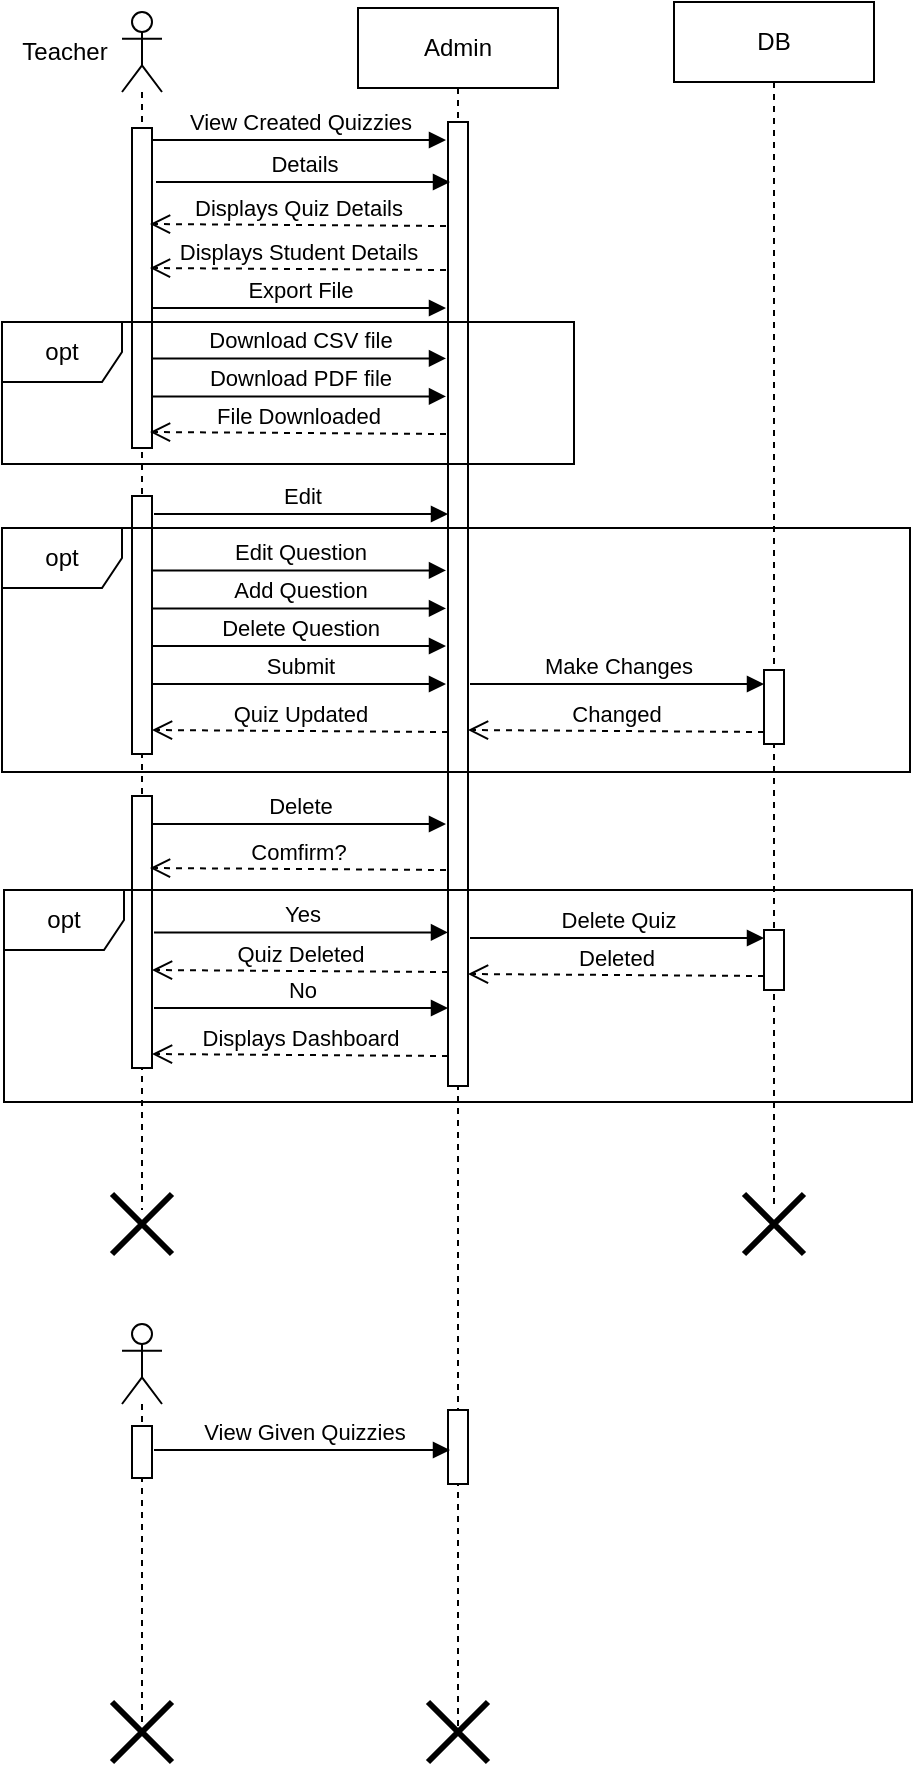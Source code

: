 <mxfile version="23.0.2" type="device">
  <diagram name="Page-1" id="2YBvvXClWsGukQMizWep">
    <mxGraphModel dx="2500" dy="1242" grid="0" gridSize="10" guides="1" tooltips="1" connect="1" arrows="1" fold="1" page="0" pageScale="1" pageWidth="850" pageHeight="1100" math="0" shadow="0">
      <root>
        <mxCell id="0" />
        <mxCell id="1" parent="0" />
        <mxCell id="DzmuH9avELXMIIvXB95H-1" value="" style="shape=umlLifeline;perimeter=lifelinePerimeter;whiteSpace=wrap;html=1;container=1;dropTarget=0;collapsible=0;recursiveResize=0;outlineConnect=0;portConstraint=eastwest;newEdgeStyle={&quot;curved&quot;:0,&quot;rounded&quot;:0};participant=umlActor;" parent="1" vertex="1">
          <mxGeometry x="25" y="37" width="20" height="599" as="geometry" />
        </mxCell>
        <mxCell id="JpaTvgJXBN56mBUlhyUK-1" value="" style="html=1;points=[[0,0,0,0,5],[0,1,0,0,-5],[1,0,0,0,5],[1,1,0,0,-5]];perimeter=orthogonalPerimeter;outlineConnect=0;targetShapes=umlLifeline;portConstraint=eastwest;newEdgeStyle={&quot;curved&quot;:0,&quot;rounded&quot;:0};" parent="DzmuH9avELXMIIvXB95H-1" vertex="1">
          <mxGeometry x="5" y="58" width="10" height="160" as="geometry" />
        </mxCell>
        <mxCell id="Zfnv8Gw2VdRxA6La8OuP-14" value="" style="html=1;points=[[0,0,0,0,5],[0,1,0,0,-5],[1,0,0,0,5],[1,1,0,0,-5]];perimeter=orthogonalPerimeter;outlineConnect=0;targetShapes=umlLifeline;portConstraint=eastwest;newEdgeStyle={&quot;curved&quot;:0,&quot;rounded&quot;:0};" vertex="1" parent="DzmuH9avELXMIIvXB95H-1">
          <mxGeometry x="5" y="242" width="10" height="129" as="geometry" />
        </mxCell>
        <mxCell id="Zfnv8Gw2VdRxA6La8OuP-26" value="" style="html=1;points=[[0,0,0,0,5],[0,1,0,0,-5],[1,0,0,0,5],[1,1,0,0,-5]];perimeter=orthogonalPerimeter;outlineConnect=0;targetShapes=umlLifeline;portConstraint=eastwest;newEdgeStyle={&quot;curved&quot;:0,&quot;rounded&quot;:0};" vertex="1" parent="DzmuH9avELXMIIvXB95H-1">
          <mxGeometry x="5" y="392" width="10" height="136" as="geometry" />
        </mxCell>
        <mxCell id="hzaYRkzp_LopEzToYhyO-2" value="Admin" style="shape=umlLifeline;perimeter=lifelinePerimeter;whiteSpace=wrap;html=1;container=1;dropTarget=0;collapsible=0;recursiveResize=0;outlineConnect=0;portConstraint=eastwest;newEdgeStyle={&quot;curved&quot;:0,&quot;rounded&quot;:0};" parent="1" vertex="1">
          <mxGeometry x="143" y="35" width="100" height="861" as="geometry" />
        </mxCell>
        <mxCell id="JpaTvgJXBN56mBUlhyUK-2" value="" style="html=1;points=[[0,0,0,0,5],[0,1,0,0,-5],[1,0,0,0,5],[1,1,0,0,-5]];perimeter=orthogonalPerimeter;outlineConnect=0;targetShapes=umlLifeline;portConstraint=eastwest;newEdgeStyle={&quot;curved&quot;:0,&quot;rounded&quot;:0};" parent="hzaYRkzp_LopEzToYhyO-2" vertex="1">
          <mxGeometry x="45" y="57" width="10" height="482" as="geometry" />
        </mxCell>
        <mxCell id="DzmuH9avELXMIIvXB95H-17" value="" style="html=1;points=[[0,0,0,0,5],[0,1,0,0,-5],[1,0,0,0,5],[1,1,0,0,-5]];perimeter=orthogonalPerimeter;outlineConnect=0;targetShapes=umlLifeline;portConstraint=eastwest;newEdgeStyle={&quot;curved&quot;:0,&quot;rounded&quot;:0};" parent="hzaYRkzp_LopEzToYhyO-2" vertex="1">
          <mxGeometry x="45" y="701" width="10" height="37" as="geometry" />
        </mxCell>
        <mxCell id="Zfnv8Gw2VdRxA6La8OuP-31" value="Yes" style="html=1;verticalAlign=bottom;endArrow=block;curved=0;rounded=0;exitX=1;exitY=0;exitDx=0;exitDy=5;exitPerimeter=0;" edge="1" parent="hzaYRkzp_LopEzToYhyO-2">
          <mxGeometry width="80" relative="1" as="geometry">
            <mxPoint x="-102" y="462.21" as="sourcePoint" />
            <mxPoint x="45" y="462.21" as="targetPoint" />
          </mxGeometry>
        </mxCell>
        <mxCell id="Zfnv8Gw2VdRxA6La8OuP-33" value="opt" style="shape=umlFrame;whiteSpace=wrap;html=1;pointerEvents=0;" vertex="1" parent="hzaYRkzp_LopEzToYhyO-2">
          <mxGeometry x="-177" y="441" width="454" height="106" as="geometry" />
        </mxCell>
        <mxCell id="Zfnv8Gw2VdRxA6La8OuP-34" value="Quiz Deleted" style="html=1;verticalAlign=bottom;endArrow=open;dashed=1;endSize=8;curved=0;rounded=0;exitX=0;exitY=1;exitDx=0;exitDy=-5;exitPerimeter=0;entryX=1;entryY=1;entryDx=0;entryDy=-5;entryPerimeter=0;" edge="1" parent="hzaYRkzp_LopEzToYhyO-2">
          <mxGeometry relative="1" as="geometry">
            <mxPoint x="45" y="482" as="sourcePoint" />
            <mxPoint x="-103" y="481" as="targetPoint" />
          </mxGeometry>
        </mxCell>
        <mxCell id="Zfnv8Gw2VdRxA6La8OuP-36" value="No" style="html=1;verticalAlign=bottom;endArrow=block;curved=0;rounded=0;exitX=1;exitY=0;exitDx=0;exitDy=5;exitPerimeter=0;" edge="1" parent="hzaYRkzp_LopEzToYhyO-2">
          <mxGeometry width="80" relative="1" as="geometry">
            <mxPoint x="-102" y="500" as="sourcePoint" />
            <mxPoint x="45" y="500" as="targetPoint" />
          </mxGeometry>
        </mxCell>
        <mxCell id="Zfnv8Gw2VdRxA6La8OuP-37" value="Delete Quiz" style="html=1;verticalAlign=bottom;endArrow=block;curved=0;rounded=0;exitX=1;exitY=0;exitDx=0;exitDy=5;exitPerimeter=0;" edge="1" parent="hzaYRkzp_LopEzToYhyO-2">
          <mxGeometry x="-0.002" width="80" relative="1" as="geometry">
            <mxPoint x="56" y="465" as="sourcePoint" />
            <mxPoint x="203" y="465" as="targetPoint" />
            <mxPoint as="offset" />
          </mxGeometry>
        </mxCell>
        <mxCell id="Zfnv8Gw2VdRxA6La8OuP-38" value="Deleted" style="html=1;verticalAlign=bottom;endArrow=open;dashed=1;endSize=8;curved=0;rounded=0;exitX=0;exitY=1;exitDx=0;exitDy=-5;exitPerimeter=0;entryX=1;entryY=1;entryDx=0;entryDy=-5;entryPerimeter=0;" edge="1" parent="hzaYRkzp_LopEzToYhyO-2">
          <mxGeometry relative="1" as="geometry">
            <mxPoint x="203" y="484" as="sourcePoint" />
            <mxPoint x="55" y="483" as="targetPoint" />
          </mxGeometry>
        </mxCell>
        <mxCell id="hzaYRkzp_LopEzToYhyO-3" value="DB" style="shape=umlLifeline;perimeter=lifelinePerimeter;whiteSpace=wrap;html=1;container=1;dropTarget=0;collapsible=0;recursiveResize=0;outlineConnect=0;portConstraint=eastwest;newEdgeStyle={&quot;curved&quot;:0,&quot;rounded&quot;:0};" parent="1" vertex="1">
          <mxGeometry x="301" y="32" width="100" height="604" as="geometry" />
        </mxCell>
        <mxCell id="Zfnv8Gw2VdRxA6La8OuP-24" value="" style="html=1;points=[[0,0,0,0,5],[0,1,0,0,-5],[1,0,0,0,5],[1,1,0,0,-5]];perimeter=orthogonalPerimeter;outlineConnect=0;targetShapes=umlLifeline;portConstraint=eastwest;newEdgeStyle={&quot;curved&quot;:0,&quot;rounded&quot;:0};" vertex="1" parent="hzaYRkzp_LopEzToYhyO-3">
          <mxGeometry x="45" y="334" width="10" height="37" as="geometry" />
        </mxCell>
        <mxCell id="Zfnv8Gw2VdRxA6La8OuP-30" value="" style="html=1;points=[[0,0,0,0,5],[0,1,0,0,-5],[1,0,0,0,5],[1,1,0,0,-5]];perimeter=orthogonalPerimeter;outlineConnect=0;targetShapes=umlLifeline;portConstraint=eastwest;newEdgeStyle={&quot;curved&quot;:0,&quot;rounded&quot;:0};" vertex="1" parent="hzaYRkzp_LopEzToYhyO-3">
          <mxGeometry x="45" y="464" width="10" height="30" as="geometry" />
        </mxCell>
        <mxCell id="JpaTvgJXBN56mBUlhyUK-3" value="View Created Quizzies" style="html=1;verticalAlign=bottom;endArrow=block;curved=0;rounded=0;" parent="1" edge="1">
          <mxGeometry width="80" relative="1" as="geometry">
            <mxPoint x="40" y="101" as="sourcePoint" />
            <mxPoint x="187" y="101" as="targetPoint" />
          </mxGeometry>
        </mxCell>
        <mxCell id="ceTiRcbH1Ae4_WQJ_M4x-2" value="View Given Quizzies" style="html=1;verticalAlign=bottom;endArrow=block;curved=0;rounded=0;entryX=0;entryY=0;entryDx=0;entryDy=5;entryPerimeter=0;exitX=1;exitY=0;exitDx=0;exitDy=5;exitPerimeter=0;" parent="1" edge="1">
          <mxGeometry x="0.004" width="80" relative="1" as="geometry">
            <mxPoint x="41" y="756" as="sourcePoint" />
            <mxPoint x="189" y="756" as="targetPoint" />
            <mxPoint as="offset" />
          </mxGeometry>
        </mxCell>
        <mxCell id="ceTiRcbH1Ae4_WQJ_M4x-22" value="" style="shape=umlDestroy;whiteSpace=wrap;html=1;strokeWidth=3;targetShapes=umlLifeline;" parent="1" vertex="1">
          <mxGeometry x="20" y="882" width="30" height="30" as="geometry" />
        </mxCell>
        <mxCell id="ceTiRcbH1Ae4_WQJ_M4x-23" value="" style="shape=umlDestroy;whiteSpace=wrap;html=1;strokeWidth=3;targetShapes=umlLifeline;" parent="1" vertex="1">
          <mxGeometry x="178" y="882" width="30" height="30" as="geometry" />
        </mxCell>
        <mxCell id="ceTiRcbH1Ae4_WQJ_M4x-25" value="" style="shape=umlDestroy;whiteSpace=wrap;html=1;strokeWidth=3;targetShapes=umlLifeline;" parent="1" vertex="1">
          <mxGeometry x="336" y="628" width="30" height="30" as="geometry" />
        </mxCell>
        <mxCell id="DzmuH9avELXMIIvXB95H-4" value="Teacher" style="text;html=1;align=center;verticalAlign=middle;resizable=0;points=[];autosize=1;strokeColor=none;fillColor=none;" parent="1" vertex="1">
          <mxGeometry x="-35" y="44" width="61" height="26" as="geometry" />
        </mxCell>
        <mxCell id="DzmuH9avELXMIIvXB95H-7" value="Details" style="html=1;verticalAlign=bottom;endArrow=block;curved=0;rounded=0;exitX=1;exitY=0;exitDx=0;exitDy=5;exitPerimeter=0;" parent="1" edge="1">
          <mxGeometry width="80" relative="1" as="geometry">
            <mxPoint x="42" y="122" as="sourcePoint" />
            <mxPoint x="189" y="122" as="targetPoint" />
          </mxGeometry>
        </mxCell>
        <mxCell id="DzmuH9avELXMIIvXB95H-10" value="Export File" style="html=1;verticalAlign=bottom;endArrow=block;curved=0;rounded=0;exitX=1;exitY=0;exitDx=0;exitDy=5;exitPerimeter=0;" parent="1" edge="1">
          <mxGeometry width="80" relative="1" as="geometry">
            <mxPoint x="40" y="185" as="sourcePoint" />
            <mxPoint x="187" y="185" as="targetPoint" />
          </mxGeometry>
        </mxCell>
        <mxCell id="DzmuH9avELXMIIvXB95H-12" value="" style="shape=umlLifeline;perimeter=lifelinePerimeter;whiteSpace=wrap;html=1;container=1;dropTarget=0;collapsible=0;recursiveResize=0;outlineConnect=0;portConstraint=eastwest;newEdgeStyle={&quot;curved&quot;:0,&quot;rounded&quot;:0};participant=umlActor;" parent="1" vertex="1">
          <mxGeometry x="25" y="693" width="20" height="202" as="geometry" />
        </mxCell>
        <mxCell id="ceTiRcbH1Ae4_WQJ_M4x-9" value="" style="html=1;points=[[0,0,0,0,5],[0,1,0,0,-5],[1,0,0,0,5],[1,1,0,0,-5]];perimeter=orthogonalPerimeter;outlineConnect=0;targetShapes=umlLifeline;portConstraint=eastwest;newEdgeStyle={&quot;curved&quot;:0,&quot;rounded&quot;:0};" parent="DzmuH9avELXMIIvXB95H-12" vertex="1">
          <mxGeometry x="5" y="51" width="10" height="26" as="geometry" />
        </mxCell>
        <mxCell id="DzmuH9avELXMIIvXB95H-13" value="" style="shape=umlDestroy;whiteSpace=wrap;html=1;strokeWidth=3;targetShapes=umlLifeline;" parent="1" vertex="1">
          <mxGeometry x="20" y="628" width="30" height="30" as="geometry" />
        </mxCell>
        <mxCell id="Zfnv8Gw2VdRxA6La8OuP-3" value="Displays Quiz Details" style="html=1;verticalAlign=bottom;endArrow=open;dashed=1;endSize=8;curved=0;rounded=0;exitX=0;exitY=1;exitDx=0;exitDy=-5;exitPerimeter=0;entryX=1;entryY=1;entryDx=0;entryDy=-5;entryPerimeter=0;" edge="1" parent="1">
          <mxGeometry relative="1" as="geometry">
            <mxPoint x="187" y="144" as="sourcePoint" />
            <mxPoint x="39" y="143" as="targetPoint" />
            <mxPoint as="offset" />
          </mxGeometry>
        </mxCell>
        <mxCell id="Zfnv8Gw2VdRxA6La8OuP-4" value="Displays Student Details" style="html=1;verticalAlign=bottom;endArrow=open;dashed=1;endSize=8;curved=0;rounded=0;exitX=0;exitY=1;exitDx=0;exitDy=-5;exitPerimeter=0;entryX=1;entryY=1;entryDx=0;entryDy=-5;entryPerimeter=0;" edge="1" parent="1">
          <mxGeometry relative="1" as="geometry">
            <mxPoint x="187" y="166" as="sourcePoint" />
            <mxPoint x="39" y="165" as="targetPoint" />
          </mxGeometry>
        </mxCell>
        <mxCell id="Zfnv8Gw2VdRxA6La8OuP-5" value="Download CSV file" style="html=1;verticalAlign=bottom;endArrow=block;curved=0;rounded=0;exitX=1;exitY=0;exitDx=0;exitDy=5;exitPerimeter=0;" edge="1" parent="1">
          <mxGeometry width="80" relative="1" as="geometry">
            <mxPoint x="40" y="210.21" as="sourcePoint" />
            <mxPoint x="187" y="210.21" as="targetPoint" />
          </mxGeometry>
        </mxCell>
        <mxCell id="Zfnv8Gw2VdRxA6La8OuP-6" value="Download PDF file" style="html=1;verticalAlign=bottom;endArrow=block;curved=0;rounded=0;exitX=1;exitY=0;exitDx=0;exitDy=5;exitPerimeter=0;" edge="1" parent="1">
          <mxGeometry width="80" relative="1" as="geometry">
            <mxPoint x="40" y="229.21" as="sourcePoint" />
            <mxPoint x="187" y="229.21" as="targetPoint" />
          </mxGeometry>
        </mxCell>
        <mxCell id="Zfnv8Gw2VdRxA6La8OuP-7" value="opt" style="shape=umlFrame;whiteSpace=wrap;html=1;pointerEvents=0;" vertex="1" parent="1">
          <mxGeometry x="-35" y="192" width="286" height="71" as="geometry" />
        </mxCell>
        <mxCell id="Zfnv8Gw2VdRxA6La8OuP-13" value="File Downloaded" style="html=1;verticalAlign=bottom;endArrow=open;dashed=1;endSize=8;curved=0;rounded=0;exitX=0;exitY=1;exitDx=0;exitDy=-5;exitPerimeter=0;entryX=1;entryY=1;entryDx=0;entryDy=-5;entryPerimeter=0;" edge="1" parent="1">
          <mxGeometry relative="1" as="geometry">
            <mxPoint x="187" y="248" as="sourcePoint" />
            <mxPoint x="39" y="247" as="targetPoint" />
          </mxGeometry>
        </mxCell>
        <mxCell id="Zfnv8Gw2VdRxA6La8OuP-15" value="Edit" style="html=1;verticalAlign=bottom;endArrow=block;curved=0;rounded=0;exitX=1;exitY=0;exitDx=0;exitDy=5;exitPerimeter=0;" edge="1" parent="1">
          <mxGeometry width="80" relative="1" as="geometry">
            <mxPoint x="41" y="288" as="sourcePoint" />
            <mxPoint x="188" y="288" as="targetPoint" />
          </mxGeometry>
        </mxCell>
        <mxCell id="Zfnv8Gw2VdRxA6La8OuP-16" value="Edit Question" style="html=1;verticalAlign=bottom;endArrow=block;curved=0;rounded=0;exitX=1;exitY=0;exitDx=0;exitDy=5;exitPerimeter=0;" edge="1" parent="1">
          <mxGeometry width="80" relative="1" as="geometry">
            <mxPoint x="40" y="316.21" as="sourcePoint" />
            <mxPoint x="187" y="316.21" as="targetPoint" />
          </mxGeometry>
        </mxCell>
        <mxCell id="Zfnv8Gw2VdRxA6La8OuP-17" value="Add Question" style="html=1;verticalAlign=bottom;endArrow=block;curved=0;rounded=0;exitX=1;exitY=0;exitDx=0;exitDy=5;exitPerimeter=0;" edge="1" parent="1">
          <mxGeometry width="80" relative="1" as="geometry">
            <mxPoint x="40" y="335.21" as="sourcePoint" />
            <mxPoint x="187" y="335.21" as="targetPoint" />
          </mxGeometry>
        </mxCell>
        <mxCell id="Zfnv8Gw2VdRxA6La8OuP-18" value="opt" style="shape=umlFrame;whiteSpace=wrap;html=1;pointerEvents=0;" vertex="1" parent="1">
          <mxGeometry x="-35" y="295" width="454" height="122" as="geometry" />
        </mxCell>
        <mxCell id="Zfnv8Gw2VdRxA6La8OuP-19" value="Quiz Updated" style="html=1;verticalAlign=bottom;endArrow=open;dashed=1;endSize=8;curved=0;rounded=0;exitX=0;exitY=1;exitDx=0;exitDy=-5;exitPerimeter=0;entryX=1;entryY=1;entryDx=0;entryDy=-5;entryPerimeter=0;" edge="1" parent="1">
          <mxGeometry relative="1" as="geometry">
            <mxPoint x="188" y="397" as="sourcePoint" />
            <mxPoint x="40" y="396" as="targetPoint" />
          </mxGeometry>
        </mxCell>
        <mxCell id="Zfnv8Gw2VdRxA6La8OuP-21" value="Submit" style="html=1;verticalAlign=bottom;endArrow=block;curved=0;rounded=0;exitX=1;exitY=0;exitDx=0;exitDy=5;exitPerimeter=0;" edge="1" parent="1">
          <mxGeometry width="80" relative="1" as="geometry">
            <mxPoint x="40" y="373.0" as="sourcePoint" />
            <mxPoint x="187" y="373.0" as="targetPoint" />
          </mxGeometry>
        </mxCell>
        <mxCell id="Zfnv8Gw2VdRxA6La8OuP-22" value="Delete Question" style="html=1;verticalAlign=bottom;endArrow=block;curved=0;rounded=0;exitX=1;exitY=0;exitDx=0;exitDy=5;exitPerimeter=0;" edge="1" parent="1">
          <mxGeometry width="80" relative="1" as="geometry">
            <mxPoint x="40" y="354.0" as="sourcePoint" />
            <mxPoint x="187" y="354.0" as="targetPoint" />
          </mxGeometry>
        </mxCell>
        <mxCell id="Zfnv8Gw2VdRxA6La8OuP-23" value="Make Changes" style="html=1;verticalAlign=bottom;endArrow=block;curved=0;rounded=0;exitX=1;exitY=0;exitDx=0;exitDy=5;exitPerimeter=0;" edge="1" parent="1">
          <mxGeometry width="80" relative="1" as="geometry">
            <mxPoint x="199" y="373.0" as="sourcePoint" />
            <mxPoint x="346" y="373.0" as="targetPoint" />
          </mxGeometry>
        </mxCell>
        <mxCell id="Zfnv8Gw2VdRxA6La8OuP-25" value="Changed" style="html=1;verticalAlign=bottom;endArrow=open;dashed=1;endSize=8;curved=0;rounded=0;exitX=0;exitY=1;exitDx=0;exitDy=-5;exitPerimeter=0;entryX=1;entryY=1;entryDx=0;entryDy=-5;entryPerimeter=0;" edge="1" parent="1">
          <mxGeometry relative="1" as="geometry">
            <mxPoint x="346" y="397" as="sourcePoint" />
            <mxPoint x="198" y="396" as="targetPoint" />
          </mxGeometry>
        </mxCell>
        <mxCell id="Zfnv8Gw2VdRxA6La8OuP-27" value="Delete" style="html=1;verticalAlign=bottom;endArrow=block;curved=0;rounded=0;exitX=1;exitY=0;exitDx=0;exitDy=5;exitPerimeter=0;" edge="1" parent="1">
          <mxGeometry width="80" relative="1" as="geometry">
            <mxPoint x="40" y="443" as="sourcePoint" />
            <mxPoint x="187" y="443" as="targetPoint" />
          </mxGeometry>
        </mxCell>
        <mxCell id="Zfnv8Gw2VdRxA6La8OuP-29" value="Comfirm?" style="html=1;verticalAlign=bottom;endArrow=open;dashed=1;endSize=8;curved=0;rounded=0;exitX=0;exitY=1;exitDx=0;exitDy=-5;exitPerimeter=0;entryX=1;entryY=1;entryDx=0;entryDy=-5;entryPerimeter=0;" edge="1" parent="1">
          <mxGeometry relative="1" as="geometry">
            <mxPoint x="187" y="466" as="sourcePoint" />
            <mxPoint x="39" y="465" as="targetPoint" />
          </mxGeometry>
        </mxCell>
        <mxCell id="Zfnv8Gw2VdRxA6La8OuP-42" value="Displays Dashboard" style="html=1;verticalAlign=bottom;endArrow=open;dashed=1;endSize=8;curved=0;rounded=0;exitX=0;exitY=1;exitDx=0;exitDy=-5;exitPerimeter=0;entryX=1;entryY=1;entryDx=0;entryDy=-5;entryPerimeter=0;" edge="1" parent="1">
          <mxGeometry relative="1" as="geometry">
            <mxPoint x="188" y="559" as="sourcePoint" />
            <mxPoint x="40" y="558" as="targetPoint" />
            <mxPoint as="offset" />
          </mxGeometry>
        </mxCell>
      </root>
    </mxGraphModel>
  </diagram>
</mxfile>
